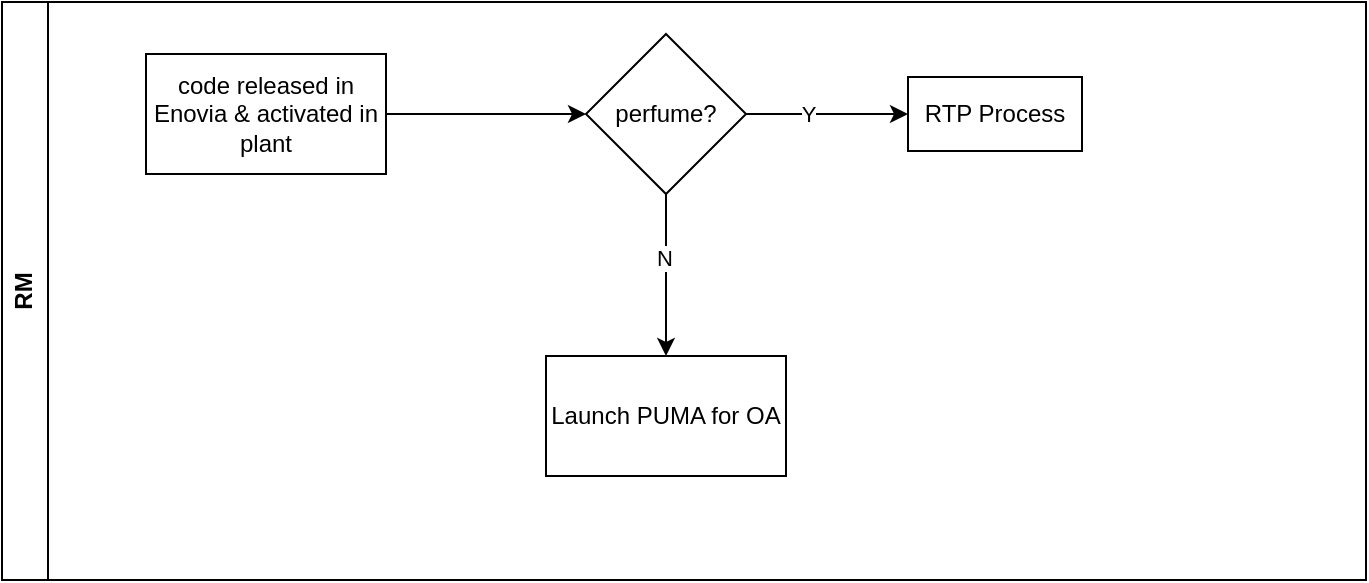 <mxfile version="21.3.2" type="github" pages="3">
  <diagram name="SNO MD Process" id="74e2e168-ea6b-b213-b513-2b3c1d86103e">
    <mxGraphModel dx="1015" dy="549" grid="0" gridSize="10" guides="1" tooltips="1" connect="1" arrows="1" fold="1" page="1" pageScale="1" pageWidth="1100" pageHeight="850" background="none" math="0" shadow="0">
      <root>
        <mxCell id="0" />
        <mxCell id="1" parent="0" />
        <mxCell id="cEjQVzNBcB7Bb6Qwv_np-9" value="RM" style="swimlane;horizontal=0;whiteSpace=wrap;html=1;" vertex="1" parent="1">
          <mxGeometry x="40" y="51" width="682" height="289" as="geometry" />
        </mxCell>
        <mxCell id="cEjQVzNBcB7Bb6Qwv_np-2" value="code released in Enovia &amp;amp; activated in plant" style="rounded=0;whiteSpace=wrap;html=1;" vertex="1" parent="cEjQVzNBcB7Bb6Qwv_np-9">
          <mxGeometry x="72" y="26" width="120" height="60" as="geometry" />
        </mxCell>
        <mxCell id="cEjQVzNBcB7Bb6Qwv_np-5" value="" style="edgeStyle=orthogonalEdgeStyle;rounded=0;orthogonalLoop=1;jettySize=auto;html=1;entryX=0.5;entryY=0;entryDx=0;entryDy=0;" edge="1" parent="cEjQVzNBcB7Bb6Qwv_np-9" source="cEjQVzNBcB7Bb6Qwv_np-7" target="awWP6Q9w2NOiGVOoKzJf-1">
          <mxGeometry relative="1" as="geometry">
            <mxPoint x="332" y="147" as="targetPoint" />
          </mxGeometry>
        </mxCell>
        <mxCell id="cEjQVzNBcB7Bb6Qwv_np-6" value="N" style="edgeLabel;html=1;align=center;verticalAlign=middle;resizable=0;points=[];" vertex="1" connectable="0" parent="cEjQVzNBcB7Bb6Qwv_np-5">
          <mxGeometry x="-0.226" y="-1" relative="1" as="geometry">
            <mxPoint as="offset" />
          </mxGeometry>
        </mxCell>
        <mxCell id="cEjQVzNBcB7Bb6Qwv_np-7" value="perfume?" style="rhombus;whiteSpace=wrap;html=1;rounded=0;" vertex="1" parent="cEjQVzNBcB7Bb6Qwv_np-9">
          <mxGeometry x="292" y="16" width="80" height="80" as="geometry" />
        </mxCell>
        <mxCell id="cEjQVzNBcB7Bb6Qwv_np-1" value="" style="edgeStyle=orthogonalEdgeStyle;rounded=0;orthogonalLoop=1;jettySize=auto;html=1;" edge="1" parent="cEjQVzNBcB7Bb6Qwv_np-9" source="cEjQVzNBcB7Bb6Qwv_np-2" target="cEjQVzNBcB7Bb6Qwv_np-7">
          <mxGeometry relative="1" as="geometry" />
        </mxCell>
        <mxCell id="cEjQVzNBcB7Bb6Qwv_np-8" value="RTP Process" style="whiteSpace=wrap;html=1;rounded=0;" vertex="1" parent="cEjQVzNBcB7Bb6Qwv_np-9">
          <mxGeometry x="453" y="37.5" width="87" height="37" as="geometry" />
        </mxCell>
        <mxCell id="cEjQVzNBcB7Bb6Qwv_np-3" value="" style="edgeStyle=orthogonalEdgeStyle;rounded=0;orthogonalLoop=1;jettySize=auto;html=1;" edge="1" parent="cEjQVzNBcB7Bb6Qwv_np-9" source="cEjQVzNBcB7Bb6Qwv_np-7" target="cEjQVzNBcB7Bb6Qwv_np-8">
          <mxGeometry relative="1" as="geometry" />
        </mxCell>
        <mxCell id="cEjQVzNBcB7Bb6Qwv_np-4" value="Y" style="edgeLabel;html=1;align=center;verticalAlign=middle;resizable=0;points=[];" vertex="1" connectable="0" parent="cEjQVzNBcB7Bb6Qwv_np-3">
          <mxGeometry x="-0.246" relative="1" as="geometry">
            <mxPoint as="offset" />
          </mxGeometry>
        </mxCell>
        <mxCell id="awWP6Q9w2NOiGVOoKzJf-1" value="Launch PUMA for OA" style="rounded=0;whiteSpace=wrap;html=1;" vertex="1" parent="cEjQVzNBcB7Bb6Qwv_np-9">
          <mxGeometry x="272" y="177" width="120" height="60" as="geometry" />
        </mxCell>
      </root>
    </mxGraphModel>
  </diagram>
  <diagram id="elDZ7iPYLxUa04ZlPR6A" name="01-GCAS Release">
    <mxGraphModel dx="1015" dy="549" grid="1" gridSize="10" guides="1" tooltips="1" connect="1" arrows="1" fold="1" page="1" pageScale="1" pageWidth="850" pageHeight="1100" math="0" shadow="0">
      <root>
        <mxCell id="0" />
        <mxCell id="1" parent="0" />
      </root>
    </mxGraphModel>
  </diagram>
  <diagram id="XTKQ8xZEAJQ8G7ldyTE9" name="01-Perfume-RFP">
    <mxGraphModel dx="1050" dy="549" grid="0" gridSize="10" guides="1" tooltips="1" connect="1" arrows="1" fold="1" page="1" pageScale="1" pageWidth="1500" pageHeight="1100" math="0" shadow="0">
      <root>
        <mxCell id="0" />
        <mxCell id="1" parent="0" />
      </root>
    </mxGraphModel>
  </diagram>
</mxfile>
